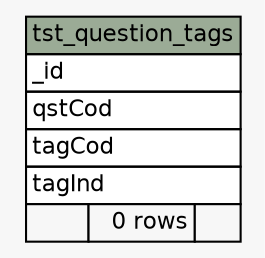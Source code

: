 // dot 2.26.3 on Linux 3.11.0-12-generic
// SchemaSpy rev 590
digraph "tst_question_tags" {
  graph [
    rankdir="RL"
    bgcolor="#f7f7f7"
    nodesep="0.18"
    ranksep="0.46"
    fontname="Helvetica"
    fontsize="11"
  ];
  node [
    fontname="Helvetica"
    fontsize="11"
    shape="plaintext"
  ];
  edge [
    arrowsize="0.8"
  ];
  "tst_question_tags" [
    label=<
    <TABLE BORDER="0" CELLBORDER="1" CELLSPACING="0" BGCOLOR="#ffffff">
      <TR><TD COLSPAN="3" BGCOLOR="#9bab96" ALIGN="CENTER">tst_question_tags</TD></TR>
      <TR><TD PORT="_id" COLSPAN="3" ALIGN="LEFT">_id</TD></TR>
      <TR><TD PORT="qstCod" COLSPAN="3" ALIGN="LEFT">qstCod</TD></TR>
      <TR><TD PORT="tagCod" COLSPAN="3" ALIGN="LEFT">tagCod</TD></TR>
      <TR><TD PORT="tagInd" COLSPAN="3" ALIGN="LEFT">tagInd</TD></TR>
      <TR><TD ALIGN="LEFT" BGCOLOR="#f7f7f7">  </TD><TD ALIGN="RIGHT" BGCOLOR="#f7f7f7">0 rows</TD><TD ALIGN="RIGHT" BGCOLOR="#f7f7f7">  </TD></TR>
    </TABLE>>
    URL="tables/tst_question_tags.html"
    tooltip="tst_question_tags"
  ];
}
